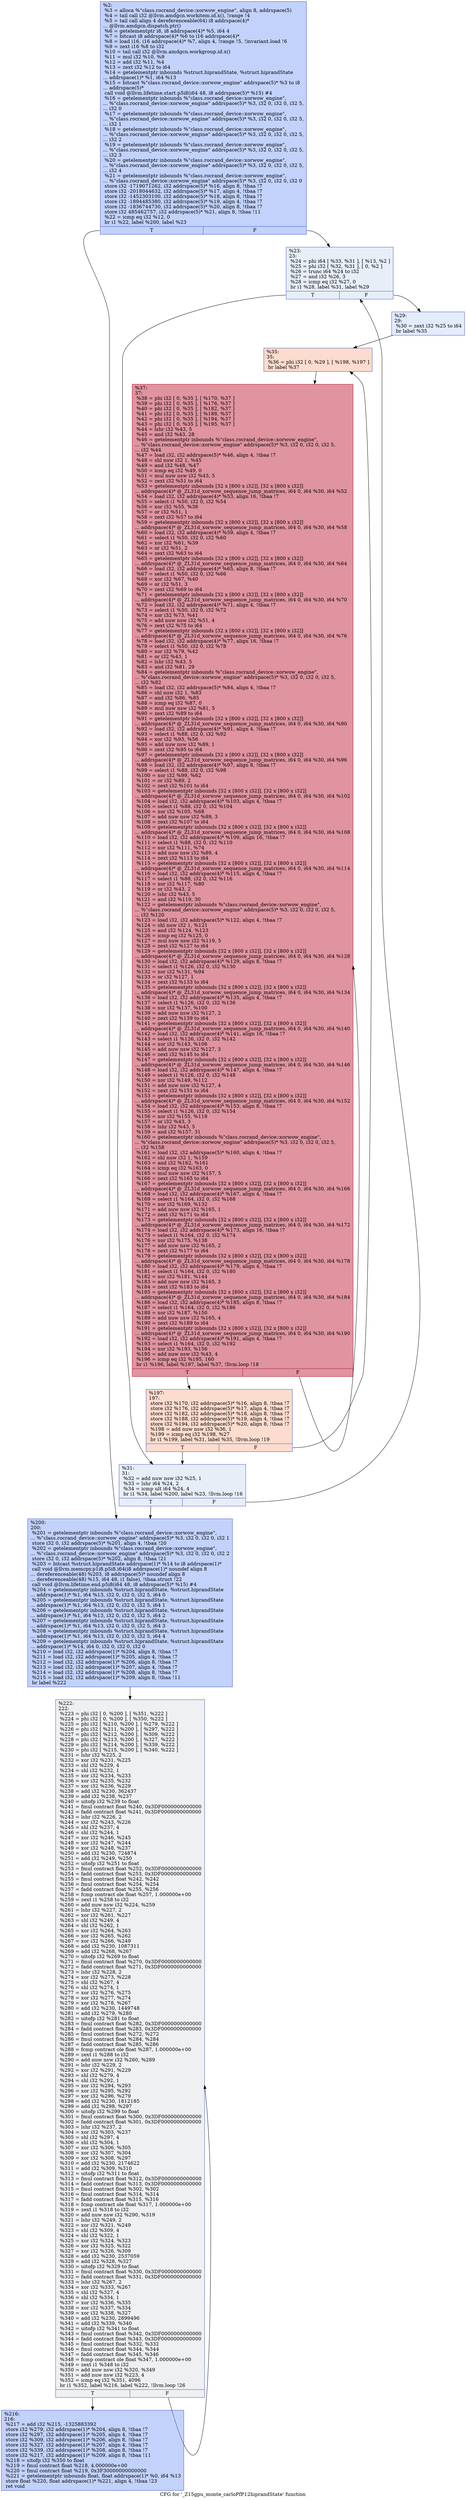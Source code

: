 digraph "CFG for '_Z15gpu_monte_carloPfP12hiprandState' function" {
	label="CFG for '_Z15gpu_monte_carloPfP12hiprandState' function";

	Node0x570da10 [shape=record,color="#3d50c3ff", style=filled, fillcolor="#779af770",label="{%2:\l  %3 = alloca %\"class.rocrand_device::xorwow_engine\", align 8, addrspace(5)\l  %4 = tail call i32 @llvm.amdgcn.workitem.id.x(), !range !4\l  %5 = tail call align 4 dereferenceable(64) i8 addrspace(4)*\l... @llvm.amdgcn.dispatch.ptr()\l  %6 = getelementptr i8, i8 addrspace(4)* %5, i64 4\l  %7 = bitcast i8 addrspace(4)* %6 to i16 addrspace(4)*\l  %8 = load i16, i16 addrspace(4)* %7, align 4, !range !5, !invariant.load !6\l  %9 = zext i16 %8 to i32\l  %10 = tail call i32 @llvm.amdgcn.workgroup.id.x()\l  %11 = mul i32 %10, %9\l  %12 = add i32 %11, %4\l  %13 = zext i32 %12 to i64\l  %14 = getelementptr inbounds %struct.hiprandState, %struct.hiprandState\l... addrspace(1)* %1, i64 %13\l  %15 = bitcast %\"class.rocrand_device::xorwow_engine\" addrspace(5)* %3 to i8\l... addrspace(5)*\l  call void @llvm.lifetime.start.p5i8(i64 48, i8 addrspace(5)* %15) #4\l  %16 = getelementptr inbounds %\"class.rocrand_device::xorwow_engine\",\l... %\"class.rocrand_device::xorwow_engine\" addrspace(5)* %3, i32 0, i32 0, i32 5,\l... i32 0\l  %17 = getelementptr inbounds %\"class.rocrand_device::xorwow_engine\",\l... %\"class.rocrand_device::xorwow_engine\" addrspace(5)* %3, i32 0, i32 0, i32 5,\l... i32 1\l  %18 = getelementptr inbounds %\"class.rocrand_device::xorwow_engine\",\l... %\"class.rocrand_device::xorwow_engine\" addrspace(5)* %3, i32 0, i32 0, i32 5,\l... i32 2\l  %19 = getelementptr inbounds %\"class.rocrand_device::xorwow_engine\",\l... %\"class.rocrand_device::xorwow_engine\" addrspace(5)* %3, i32 0, i32 0, i32 5,\l... i32 3\l  %20 = getelementptr inbounds %\"class.rocrand_device::xorwow_engine\",\l... %\"class.rocrand_device::xorwow_engine\" addrspace(5)* %3, i32 0, i32 0, i32 5,\l... i32 4\l  %21 = getelementptr inbounds %\"class.rocrand_device::xorwow_engine\",\l... %\"class.rocrand_device::xorwow_engine\" addrspace(5)* %3, i32 0, i32 0, i32 0\l  store i32 -1719071262, i32 addrspace(5)* %16, align 8, !tbaa !7\l  store i32 -2018044632, i32 addrspace(5)* %17, align 4, !tbaa !7\l  store i32 -1452303100, i32 addrspace(5)* %18, align 8, !tbaa !7\l  store i32 -1894485380, i32 addrspace(5)* %19, align 4, !tbaa !7\l  store i32 -1836744730, i32 addrspace(5)* %20, align 8, !tbaa !7\l  store i32 485462757, i32 addrspace(5)* %21, align 8, !tbaa !11\l  %22 = icmp eq i32 %12, 0\l  br i1 %22, label %200, label %23\l|{<s0>T|<s1>F}}"];
	Node0x570da10:s0 -> Node0x5714440;
	Node0x570da10:s1 -> Node0x57144d0;
	Node0x57144d0 [shape=record,color="#3d50c3ff", style=filled, fillcolor="#cbd8ee70",label="{%23:\l23:                                               \l  %24 = phi i64 [ %33, %31 ], [ %13, %2 ]\l  %25 = phi i32 [ %32, %31 ], [ 0, %2 ]\l  %26 = trunc i64 %24 to i32\l  %27 = and i32 %26, 3\l  %28 = icmp eq i32 %27, 0\l  br i1 %28, label %31, label %29\l|{<s0>T|<s1>F}}"];
	Node0x57144d0:s0 -> Node0x5714610;
	Node0x57144d0:s1 -> Node0x5714a00;
	Node0x5714a00 [shape=record,color="#3d50c3ff", style=filled, fillcolor="#bfd3f670",label="{%29:\l29:                                               \l  %30 = zext i32 %25 to i64\l  br label %35\l}"];
	Node0x5714a00 -> Node0x5714bb0;
	Node0x5714610 [shape=record,color="#3d50c3ff", style=filled, fillcolor="#cbd8ee70",label="{%31:\l31:                                               \l  %32 = add nuw nsw i32 %25, 1\l  %33 = lshr i64 %24, 2\l  %34 = icmp ult i64 %24, 4\l  br i1 %34, label %200, label %23, !llvm.loop !16\l|{<s0>T|<s1>F}}"];
	Node0x5714610:s0 -> Node0x5714440;
	Node0x5714610:s1 -> Node0x57144d0;
	Node0x5714bb0 [shape=record,color="#3d50c3ff", style=filled, fillcolor="#f7af9170",label="{%35:\l35:                                               \l  %36 = phi i32 [ 0, %29 ], [ %198, %197 ]\l  br label %37\l}"];
	Node0x5714bb0 -> Node0x5715190;
	Node0x5715190 [shape=record,color="#b70d28ff", style=filled, fillcolor="#b70d2870",label="{%37:\l37:                                               \l  %38 = phi i32 [ 0, %35 ], [ %170, %37 ]\l  %39 = phi i32 [ 0, %35 ], [ %176, %37 ]\l  %40 = phi i32 [ 0, %35 ], [ %182, %37 ]\l  %41 = phi i32 [ 0, %35 ], [ %188, %37 ]\l  %42 = phi i32 [ 0, %35 ], [ %194, %37 ]\l  %43 = phi i32 [ 0, %35 ], [ %195, %37 ]\l  %44 = lshr i32 %43, 5\l  %45 = and i32 %43, 28\l  %46 = getelementptr inbounds %\"class.rocrand_device::xorwow_engine\",\l... %\"class.rocrand_device::xorwow_engine\" addrspace(5)* %3, i32 0, i32 0, i32 5,\l... i32 %44\l  %47 = load i32, i32 addrspace(5)* %46, align 4, !tbaa !7\l  %48 = shl nuw i32 1, %45\l  %49 = and i32 %48, %47\l  %50 = icmp eq i32 %49, 0\l  %51 = mul nuw nsw i32 %43, 5\l  %52 = zext i32 %51 to i64\l  %53 = getelementptr inbounds [32 x [800 x i32]], [32 x [800 x i32]]\l... addrspace(4)* @_ZL31d_xorwow_sequence_jump_matrices, i64 0, i64 %30, i64 %52\l  %54 = load i32, i32 addrspace(4)* %53, align 16, !tbaa !7\l  %55 = select i1 %50, i32 0, i32 %54\l  %56 = xor i32 %55, %38\l  %57 = or i32 %51, 1\l  %58 = zext i32 %57 to i64\l  %59 = getelementptr inbounds [32 x [800 x i32]], [32 x [800 x i32]]\l... addrspace(4)* @_ZL31d_xorwow_sequence_jump_matrices, i64 0, i64 %30, i64 %58\l  %60 = load i32, i32 addrspace(4)* %59, align 4, !tbaa !7\l  %61 = select i1 %50, i32 0, i32 %60\l  %62 = xor i32 %61, %39\l  %63 = or i32 %51, 2\l  %64 = zext i32 %63 to i64\l  %65 = getelementptr inbounds [32 x [800 x i32]], [32 x [800 x i32]]\l... addrspace(4)* @_ZL31d_xorwow_sequence_jump_matrices, i64 0, i64 %30, i64 %64\l  %66 = load i32, i32 addrspace(4)* %65, align 8, !tbaa !7\l  %67 = select i1 %50, i32 0, i32 %66\l  %68 = xor i32 %67, %40\l  %69 = or i32 %51, 3\l  %70 = zext i32 %69 to i64\l  %71 = getelementptr inbounds [32 x [800 x i32]], [32 x [800 x i32]]\l... addrspace(4)* @_ZL31d_xorwow_sequence_jump_matrices, i64 0, i64 %30, i64 %70\l  %72 = load i32, i32 addrspace(4)* %71, align 4, !tbaa !7\l  %73 = select i1 %50, i32 0, i32 %72\l  %74 = xor i32 %73, %41\l  %75 = add nuw nsw i32 %51, 4\l  %76 = zext i32 %75 to i64\l  %77 = getelementptr inbounds [32 x [800 x i32]], [32 x [800 x i32]]\l... addrspace(4)* @_ZL31d_xorwow_sequence_jump_matrices, i64 0, i64 %30, i64 %76\l  %78 = load i32, i32 addrspace(4)* %77, align 16, !tbaa !7\l  %79 = select i1 %50, i32 0, i32 %78\l  %80 = xor i32 %79, %42\l  %81 = or i32 %43, 1\l  %82 = lshr i32 %43, 5\l  %83 = and i32 %81, 29\l  %84 = getelementptr inbounds %\"class.rocrand_device::xorwow_engine\",\l... %\"class.rocrand_device::xorwow_engine\" addrspace(5)* %3, i32 0, i32 0, i32 5,\l... i32 %82\l  %85 = load i32, i32 addrspace(5)* %84, align 4, !tbaa !7\l  %86 = shl nuw i32 1, %83\l  %87 = and i32 %86, %85\l  %88 = icmp eq i32 %87, 0\l  %89 = mul nuw nsw i32 %81, 5\l  %90 = zext i32 %89 to i64\l  %91 = getelementptr inbounds [32 x [800 x i32]], [32 x [800 x i32]]\l... addrspace(4)* @_ZL31d_xorwow_sequence_jump_matrices, i64 0, i64 %30, i64 %90\l  %92 = load i32, i32 addrspace(4)* %91, align 4, !tbaa !7\l  %93 = select i1 %88, i32 0, i32 %92\l  %94 = xor i32 %93, %56\l  %95 = add nuw nsw i32 %89, 1\l  %96 = zext i32 %95 to i64\l  %97 = getelementptr inbounds [32 x [800 x i32]], [32 x [800 x i32]]\l... addrspace(4)* @_ZL31d_xorwow_sequence_jump_matrices, i64 0, i64 %30, i64 %96\l  %98 = load i32, i32 addrspace(4)* %97, align 8, !tbaa !7\l  %99 = select i1 %88, i32 0, i32 %98\l  %100 = xor i32 %99, %62\l  %101 = or i32 %89, 2\l  %102 = zext i32 %101 to i64\l  %103 = getelementptr inbounds [32 x [800 x i32]], [32 x [800 x i32]]\l... addrspace(4)* @_ZL31d_xorwow_sequence_jump_matrices, i64 0, i64 %30, i64 %102\l  %104 = load i32, i32 addrspace(4)* %103, align 4, !tbaa !7\l  %105 = select i1 %88, i32 0, i32 %104\l  %106 = xor i32 %105, %68\l  %107 = add nuw nsw i32 %89, 3\l  %108 = zext i32 %107 to i64\l  %109 = getelementptr inbounds [32 x [800 x i32]], [32 x [800 x i32]]\l... addrspace(4)* @_ZL31d_xorwow_sequence_jump_matrices, i64 0, i64 %30, i64 %108\l  %110 = load i32, i32 addrspace(4)* %109, align 16, !tbaa !7\l  %111 = select i1 %88, i32 0, i32 %110\l  %112 = xor i32 %111, %74\l  %113 = add nuw nsw i32 %89, 4\l  %114 = zext i32 %113 to i64\l  %115 = getelementptr inbounds [32 x [800 x i32]], [32 x [800 x i32]]\l... addrspace(4)* @_ZL31d_xorwow_sequence_jump_matrices, i64 0, i64 %30, i64 %114\l  %116 = load i32, i32 addrspace(4)* %115, align 4, !tbaa !7\l  %117 = select i1 %88, i32 0, i32 %116\l  %118 = xor i32 %117, %80\l  %119 = or i32 %43, 2\l  %120 = lshr i32 %43, 5\l  %121 = and i32 %119, 30\l  %122 = getelementptr inbounds %\"class.rocrand_device::xorwow_engine\",\l... %\"class.rocrand_device::xorwow_engine\" addrspace(5)* %3, i32 0, i32 0, i32 5,\l... i32 %120\l  %123 = load i32, i32 addrspace(5)* %122, align 4, !tbaa !7\l  %124 = shl nuw i32 1, %121\l  %125 = and i32 %124, %123\l  %126 = icmp eq i32 %125, 0\l  %127 = mul nuw nsw i32 %119, 5\l  %128 = zext i32 %127 to i64\l  %129 = getelementptr inbounds [32 x [800 x i32]], [32 x [800 x i32]]\l... addrspace(4)* @_ZL31d_xorwow_sequence_jump_matrices, i64 0, i64 %30, i64 %128\l  %130 = load i32, i32 addrspace(4)* %129, align 8, !tbaa !7\l  %131 = select i1 %126, i32 0, i32 %130\l  %132 = xor i32 %131, %94\l  %133 = or i32 %127, 1\l  %134 = zext i32 %133 to i64\l  %135 = getelementptr inbounds [32 x [800 x i32]], [32 x [800 x i32]]\l... addrspace(4)* @_ZL31d_xorwow_sequence_jump_matrices, i64 0, i64 %30, i64 %134\l  %136 = load i32, i32 addrspace(4)* %135, align 4, !tbaa !7\l  %137 = select i1 %126, i32 0, i32 %136\l  %138 = xor i32 %137, %100\l  %139 = add nuw nsw i32 %127, 2\l  %140 = zext i32 %139 to i64\l  %141 = getelementptr inbounds [32 x [800 x i32]], [32 x [800 x i32]]\l... addrspace(4)* @_ZL31d_xorwow_sequence_jump_matrices, i64 0, i64 %30, i64 %140\l  %142 = load i32, i32 addrspace(4)* %141, align 16, !tbaa !7\l  %143 = select i1 %126, i32 0, i32 %142\l  %144 = xor i32 %143, %106\l  %145 = add nuw nsw i32 %127, 3\l  %146 = zext i32 %145 to i64\l  %147 = getelementptr inbounds [32 x [800 x i32]], [32 x [800 x i32]]\l... addrspace(4)* @_ZL31d_xorwow_sequence_jump_matrices, i64 0, i64 %30, i64 %146\l  %148 = load i32, i32 addrspace(4)* %147, align 4, !tbaa !7\l  %149 = select i1 %126, i32 0, i32 %148\l  %150 = xor i32 %149, %112\l  %151 = add nuw nsw i32 %127, 4\l  %152 = zext i32 %151 to i64\l  %153 = getelementptr inbounds [32 x [800 x i32]], [32 x [800 x i32]]\l... addrspace(4)* @_ZL31d_xorwow_sequence_jump_matrices, i64 0, i64 %30, i64 %152\l  %154 = load i32, i32 addrspace(4)* %153, align 8, !tbaa !7\l  %155 = select i1 %126, i32 0, i32 %154\l  %156 = xor i32 %155, %118\l  %157 = or i32 %43, 3\l  %158 = lshr i32 %43, 5\l  %159 = and i32 %157, 31\l  %160 = getelementptr inbounds %\"class.rocrand_device::xorwow_engine\",\l... %\"class.rocrand_device::xorwow_engine\" addrspace(5)* %3, i32 0, i32 0, i32 5,\l... i32 %158\l  %161 = load i32, i32 addrspace(5)* %160, align 4, !tbaa !7\l  %162 = shl nuw i32 1, %159\l  %163 = and i32 %162, %161\l  %164 = icmp eq i32 %163, 0\l  %165 = mul nuw nsw i32 %157, 5\l  %166 = zext i32 %165 to i64\l  %167 = getelementptr inbounds [32 x [800 x i32]], [32 x [800 x i32]]\l... addrspace(4)* @_ZL31d_xorwow_sequence_jump_matrices, i64 0, i64 %30, i64 %166\l  %168 = load i32, i32 addrspace(4)* %167, align 4, !tbaa !7\l  %169 = select i1 %164, i32 0, i32 %168\l  %170 = xor i32 %169, %132\l  %171 = add nuw nsw i32 %165, 1\l  %172 = zext i32 %171 to i64\l  %173 = getelementptr inbounds [32 x [800 x i32]], [32 x [800 x i32]]\l... addrspace(4)* @_ZL31d_xorwow_sequence_jump_matrices, i64 0, i64 %30, i64 %172\l  %174 = load i32, i32 addrspace(4)* %173, align 16, !tbaa !7\l  %175 = select i1 %164, i32 0, i32 %174\l  %176 = xor i32 %175, %138\l  %177 = add nuw nsw i32 %165, 2\l  %178 = zext i32 %177 to i64\l  %179 = getelementptr inbounds [32 x [800 x i32]], [32 x [800 x i32]]\l... addrspace(4)* @_ZL31d_xorwow_sequence_jump_matrices, i64 0, i64 %30, i64 %178\l  %180 = load i32, i32 addrspace(4)* %179, align 4, !tbaa !7\l  %181 = select i1 %164, i32 0, i32 %180\l  %182 = xor i32 %181, %144\l  %183 = add nuw nsw i32 %165, 3\l  %184 = zext i32 %183 to i64\l  %185 = getelementptr inbounds [32 x [800 x i32]], [32 x [800 x i32]]\l... addrspace(4)* @_ZL31d_xorwow_sequence_jump_matrices, i64 0, i64 %30, i64 %184\l  %186 = load i32, i32 addrspace(4)* %185, align 8, !tbaa !7\l  %187 = select i1 %164, i32 0, i32 %186\l  %188 = xor i32 %187, %150\l  %189 = add nuw nsw i32 %165, 4\l  %190 = zext i32 %189 to i64\l  %191 = getelementptr inbounds [32 x [800 x i32]], [32 x [800 x i32]]\l... addrspace(4)* @_ZL31d_xorwow_sequence_jump_matrices, i64 0, i64 %30, i64 %190\l  %192 = load i32, i32 addrspace(4)* %191, align 4, !tbaa !7\l  %193 = select i1 %164, i32 0, i32 %192\l  %194 = xor i32 %193, %156\l  %195 = add nuw nsw i32 %43, 4\l  %196 = icmp eq i32 %195, 160\l  br i1 %196, label %197, label %37, !llvm.loop !18\l|{<s0>T|<s1>F}}"];
	Node0x5715190:s0 -> Node0x5715050;
	Node0x5715190:s1 -> Node0x5715190;
	Node0x5715050 [shape=record,color="#3d50c3ff", style=filled, fillcolor="#f7af9170",label="{%197:\l197:                                              \l  store i32 %170, i32 addrspace(5)* %16, align 8, !tbaa !7\l  store i32 %176, i32 addrspace(5)* %17, align 4, !tbaa !7\l  store i32 %182, i32 addrspace(5)* %18, align 8, !tbaa !7\l  store i32 %188, i32 addrspace(5)* %19, align 4, !tbaa !7\l  store i32 %194, i32 addrspace(5)* %20, align 8, !tbaa !7\l  %198 = add nuw nsw i32 %36, 1\l  %199 = icmp eq i32 %198, %27\l  br i1 %199, label %31, label %35, !llvm.loop !19\l|{<s0>T|<s1>F}}"];
	Node0x5715050:s0 -> Node0x5714610;
	Node0x5715050:s1 -> Node0x5714bb0;
	Node0x5714440 [shape=record,color="#3d50c3ff", style=filled, fillcolor="#779af770",label="{%200:\l200:                                              \l  %201 = getelementptr inbounds %\"class.rocrand_device::xorwow_engine\",\l... %\"class.rocrand_device::xorwow_engine\" addrspace(5)* %3, i32 0, i32 0, i32 1\l  store i32 0, i32 addrspace(5)* %201, align 4, !tbaa !20\l  %202 = getelementptr inbounds %\"class.rocrand_device::xorwow_engine\",\l... %\"class.rocrand_device::xorwow_engine\" addrspace(5)* %3, i32 0, i32 0, i32 2\l  store i32 0, i32 addrspace(5)* %202, align 8, !tbaa !21\l  %203 = bitcast %struct.hiprandState addrspace(1)* %14 to i8 addrspace(1)*\l  call void @llvm.memcpy.p1i8.p5i8.i64(i8 addrspace(1)* noundef align 8\l... dereferenceable(48) %203, i8 addrspace(5)* noundef align 8\l... dereferenceable(48) %15, i64 48, i1 false), !tbaa.struct !22\l  call void @llvm.lifetime.end.p5i8(i64 48, i8 addrspace(5)* %15) #4\l  %204 = getelementptr inbounds %struct.hiprandState, %struct.hiprandState\l... addrspace(1)* %1, i64 %13, i32 0, i32 0, i32 5, i64 0\l  %205 = getelementptr inbounds %struct.hiprandState, %struct.hiprandState\l... addrspace(1)* %1, i64 %13, i32 0, i32 0, i32 5, i64 1\l  %206 = getelementptr inbounds %struct.hiprandState, %struct.hiprandState\l... addrspace(1)* %1, i64 %13, i32 0, i32 0, i32 5, i64 2\l  %207 = getelementptr inbounds %struct.hiprandState, %struct.hiprandState\l... addrspace(1)* %1, i64 %13, i32 0, i32 0, i32 5, i64 3\l  %208 = getelementptr inbounds %struct.hiprandState, %struct.hiprandState\l... addrspace(1)* %1, i64 %13, i32 0, i32 0, i32 5, i64 4\l  %209 = getelementptr inbounds %struct.hiprandState, %struct.hiprandState\l... addrspace(1)* %14, i64 0, i32 0, i32 0, i32 0\l  %210 = load i32, i32 addrspace(1)* %204, align 8, !tbaa !7\l  %211 = load i32, i32 addrspace(1)* %205, align 4, !tbaa !7\l  %212 = load i32, i32 addrspace(1)* %206, align 8, !tbaa !7\l  %213 = load i32, i32 addrspace(1)* %207, align 4, !tbaa !7\l  %214 = load i32, i32 addrspace(1)* %208, align 8, !tbaa !7\l  %215 = load i32, i32 addrspace(1)* %209, align 8, !tbaa !11\l  br label %222\l}"];
	Node0x5714440 -> Node0x570e450;
	Node0x570e510 [shape=record,color="#3d50c3ff", style=filled, fillcolor="#779af770",label="{%216:\l216:                                              \l  %217 = add i32 %215, -1325883392\l  store i32 %279, i32 addrspace(1)* %204, align 8, !tbaa !7\l  store i32 %297, i32 addrspace(1)* %205, align 4, !tbaa !7\l  store i32 %309, i32 addrspace(1)* %206, align 8, !tbaa !7\l  store i32 %327, i32 addrspace(1)* %207, align 4, !tbaa !7\l  store i32 %339, i32 addrspace(1)* %208, align 8, !tbaa !7\l  store i32 %217, i32 addrspace(1)* %209, align 8, !tbaa !11\l  %218 = sitofp i32 %350 to float\l  %219 = fmul contract float %218, 4.000000e+00\l  %220 = fmul contract float %219, 0x3F30000000000000\l  %221 = getelementptr inbounds float, float addrspace(1)* %0, i64 %13\l  store float %220, float addrspace(1)* %221, align 4, !tbaa !23\l  ret void\l}"];
	Node0x570e450 [shape=record,color="#3d50c3ff", style=filled, fillcolor="#d9dce170",label="{%222:\l222:                                              \l  %223 = phi i32 [ 0, %200 ], [ %351, %222 ]\l  %224 = phi i32 [ 0, %200 ], [ %350, %222 ]\l  %225 = phi i32 [ %210, %200 ], [ %279, %222 ]\l  %226 = phi i32 [ %211, %200 ], [ %297, %222 ]\l  %227 = phi i32 [ %212, %200 ], [ %309, %222 ]\l  %228 = phi i32 [ %213, %200 ], [ %327, %222 ]\l  %229 = phi i32 [ %214, %200 ], [ %339, %222 ]\l  %230 = phi i32 [ %215, %200 ], [ %340, %222 ]\l  %231 = lshr i32 %225, 2\l  %232 = xor i32 %231, %225\l  %233 = shl i32 %229, 4\l  %234 = shl i32 %232, 1\l  %235 = xor i32 %234, %233\l  %236 = xor i32 %235, %232\l  %237 = xor i32 %236, %229\l  %238 = add i32 %230, 362437\l  %239 = add i32 %238, %237\l  %240 = uitofp i32 %239 to float\l  %241 = fmul contract float %240, 0x3DF0000000000000\l  %242 = fadd contract float %241, 0x3DF0000000000000\l  %243 = lshr i32 %226, 2\l  %244 = xor i32 %243, %226\l  %245 = shl i32 %237, 4\l  %246 = shl i32 %244, 1\l  %247 = xor i32 %246, %245\l  %248 = xor i32 %247, %244\l  %249 = xor i32 %248, %237\l  %250 = add i32 %230, 724874\l  %251 = add i32 %249, %250\l  %252 = uitofp i32 %251 to float\l  %253 = fmul contract float %252, 0x3DF0000000000000\l  %254 = fadd contract float %253, 0x3DF0000000000000\l  %255 = fmul contract float %242, %242\l  %256 = fmul contract float %254, %254\l  %257 = fadd contract float %255, %256\l  %258 = fcmp contract ole float %257, 1.000000e+00\l  %259 = zext i1 %258 to i32\l  %260 = add nuw nsw i32 %224, %259\l  %261 = lshr i32 %227, 2\l  %262 = xor i32 %261, %227\l  %263 = shl i32 %249, 4\l  %264 = shl i32 %262, 1\l  %265 = xor i32 %264, %263\l  %266 = xor i32 %265, %262\l  %267 = xor i32 %266, %249\l  %268 = add i32 %230, 1087311\l  %269 = add i32 %268, %267\l  %270 = uitofp i32 %269 to float\l  %271 = fmul contract float %270, 0x3DF0000000000000\l  %272 = fadd contract float %271, 0x3DF0000000000000\l  %273 = lshr i32 %228, 2\l  %274 = xor i32 %273, %228\l  %275 = shl i32 %267, 4\l  %276 = shl i32 %274, 1\l  %277 = xor i32 %276, %275\l  %278 = xor i32 %277, %274\l  %279 = xor i32 %278, %267\l  %280 = add i32 %230, 1449748\l  %281 = add i32 %279, %280\l  %282 = uitofp i32 %281 to float\l  %283 = fmul contract float %282, 0x3DF0000000000000\l  %284 = fadd contract float %283, 0x3DF0000000000000\l  %285 = fmul contract float %272, %272\l  %286 = fmul contract float %284, %284\l  %287 = fadd contract float %285, %286\l  %288 = fcmp contract ole float %287, 1.000000e+00\l  %289 = zext i1 %288 to i32\l  %290 = add nuw nsw i32 %260, %289\l  %291 = lshr i32 %229, 2\l  %292 = xor i32 %291, %229\l  %293 = shl i32 %279, 4\l  %294 = shl i32 %292, 1\l  %295 = xor i32 %294, %293\l  %296 = xor i32 %295, %292\l  %297 = xor i32 %296, %279\l  %298 = add i32 %230, 1812185\l  %299 = add i32 %298, %297\l  %300 = uitofp i32 %299 to float\l  %301 = fmul contract float %300, 0x3DF0000000000000\l  %302 = fadd contract float %301, 0x3DF0000000000000\l  %303 = lshr i32 %237, 2\l  %304 = xor i32 %303, %237\l  %305 = shl i32 %297, 4\l  %306 = shl i32 %304, 1\l  %307 = xor i32 %306, %305\l  %308 = xor i32 %307, %304\l  %309 = xor i32 %308, %297\l  %310 = add i32 %230, 2174622\l  %311 = add i32 %309, %310\l  %312 = uitofp i32 %311 to float\l  %313 = fmul contract float %312, 0x3DF0000000000000\l  %314 = fadd contract float %313, 0x3DF0000000000000\l  %315 = fmul contract float %302, %302\l  %316 = fmul contract float %314, %314\l  %317 = fadd contract float %315, %316\l  %318 = fcmp contract ole float %317, 1.000000e+00\l  %319 = zext i1 %318 to i32\l  %320 = add nuw nsw i32 %290, %319\l  %321 = lshr i32 %249, 2\l  %322 = xor i32 %321, %249\l  %323 = shl i32 %309, 4\l  %324 = shl i32 %322, 1\l  %325 = xor i32 %324, %323\l  %326 = xor i32 %325, %322\l  %327 = xor i32 %326, %309\l  %328 = add i32 %230, 2537059\l  %329 = add i32 %328, %327\l  %330 = uitofp i32 %329 to float\l  %331 = fmul contract float %330, 0x3DF0000000000000\l  %332 = fadd contract float %331, 0x3DF0000000000000\l  %333 = lshr i32 %267, 2\l  %334 = xor i32 %333, %267\l  %335 = shl i32 %327, 4\l  %336 = shl i32 %334, 1\l  %337 = xor i32 %336, %335\l  %338 = xor i32 %337, %334\l  %339 = xor i32 %338, %327\l  %340 = add i32 %230, 2899496\l  %341 = add i32 %339, %340\l  %342 = uitofp i32 %341 to float\l  %343 = fmul contract float %342, 0x3DF0000000000000\l  %344 = fadd contract float %343, 0x3DF0000000000000\l  %345 = fmul contract float %332, %332\l  %346 = fmul contract float %344, %344\l  %347 = fadd contract float %345, %346\l  %348 = fcmp contract ole float %347, 1.000000e+00\l  %349 = zext i1 %348 to i32\l  %350 = add nuw nsw i32 %320, %349\l  %351 = add nuw nsw i32 %223, 4\l  %352 = icmp eq i32 %351, 4096\l  br i1 %352, label %216, label %222, !llvm.loop !26\l|{<s0>T|<s1>F}}"];
	Node0x570e450:s0 -> Node0x570e510;
	Node0x570e450:s1 -> Node0x570e450;
}
